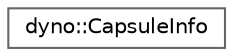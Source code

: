 digraph "Graphical Class Hierarchy"
{
 // LATEX_PDF_SIZE
  bgcolor="transparent";
  edge [fontname=Helvetica,fontsize=10,labelfontname=Helvetica,labelfontsize=10];
  node [fontname=Helvetica,fontsize=10,shape=box,height=0.2,width=0.4];
  rankdir="LR";
  Node0 [id="Node000000",label="dyno::CapsuleInfo",height=0.2,width=0.4,color="grey40", fillcolor="white", style="filled",URL="$structdyno_1_1_capsule_info.html",tooltip=" "];
}
